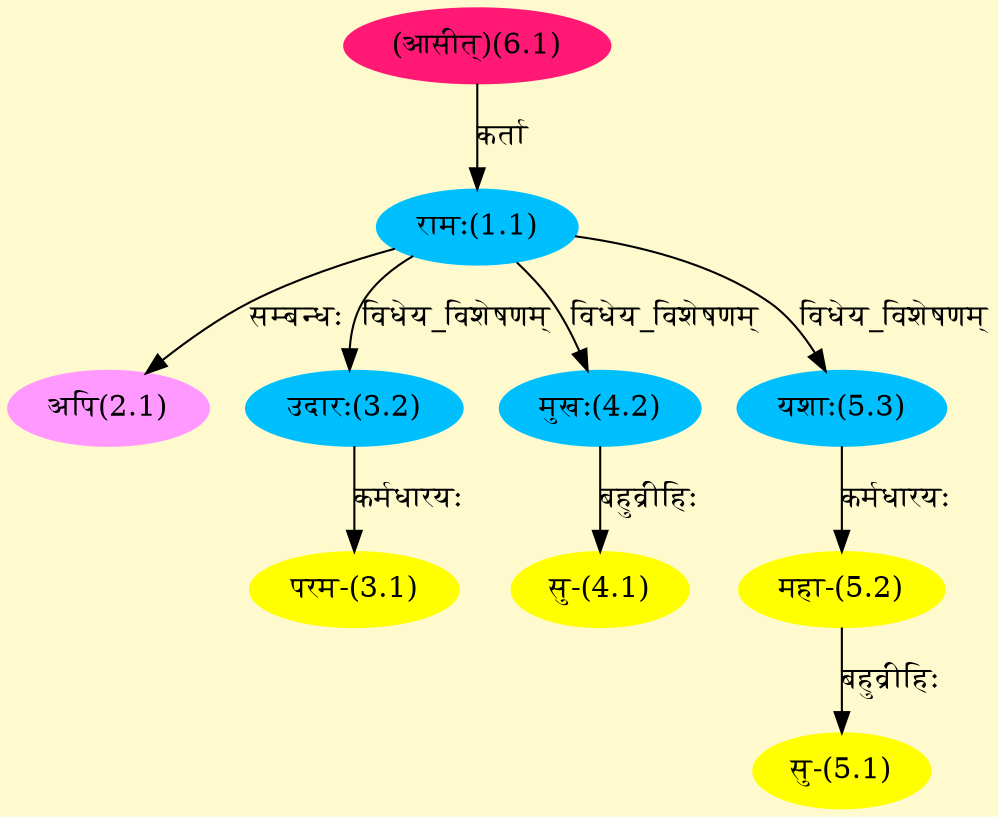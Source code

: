 digraph G{
rankdir=BT;
 compound=true;
 bgcolor="lemonchiffon1";
Node1_1 [style=filled, color="#00BFFF" label = "रामः(1.1)"]
Node6_1 [style=filled, color="#FF1975" label = "(आसीत्)(6.1)"]
Node2_1 [style=filled, color="#FF99FF" label = "अपि(2.1)"]
Node3_1 [style=filled, color="#FFFF00" label = "परम-(3.1)"]
Node3_2 [style=filled, color="#00BFFF" label = "उदारः(3.2)"]
Node4_1 [style=filled, color="#FFFF00" label = "सु-(4.1)"]
Node4_2 [style=filled, color="#00BFFF" label = "मुखः(4.2)"]
Node5_1 [style=filled, color="#FFFF00" label = "सु-(5.1)"]
Node5_2 [style=filled, color="#FFFF00" label = "महा-(5.2)"]
Node5_3 [style=filled, color="#00BFFF" label = "यशाः(5.3)"]
/* Start of Relations section */

Node1_1 -> Node6_1 [  label="कर्ता"  dir="back" ]
Node2_1 -> Node1_1 [  label="सम्बन्धः"  dir="back" ]
Node3_1 -> Node3_2 [  label="कर्मधारयः"  dir="back" ]
Node3_2 -> Node1_1 [  label="विधेय_विशेषणम्"  dir="back" ]
Node4_1 -> Node4_2 [  label="बहुव्रीहिः"  dir="back" ]
Node4_2 -> Node1_1 [  label="विधेय_विशेषणम्"  dir="back" ]
Node5_1 -> Node5_2 [  label="बहुव्रीहिः"  dir="back" ]
Node5_2 -> Node5_3 [  label="कर्मधारयः"  dir="back" ]
Node5_3 -> Node1_1 [  label="विधेय_विशेषणम्"  dir="back" ]
}
